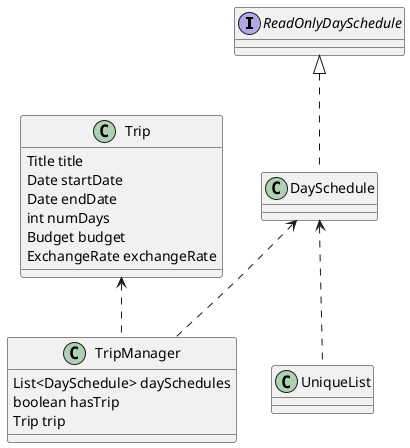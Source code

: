 @startuml

interface ReadOnlyDaySchedule

Trip <.. TripManager
DaySchedule <.. TripManager
DaySchedule <.. UniqueList
ReadOnlyDaySchedule <|.. DaySchedule

class TripManager {
List<DaySchedule> daySchedules
boolean hasTrip
Trip trip
}

class Trip {
    Title title
    Date startDate
    Date endDate
    int numDays
    Budget budget
    ExchangeRate exchangeRate
}


class UniqueList {
}

@enduml
